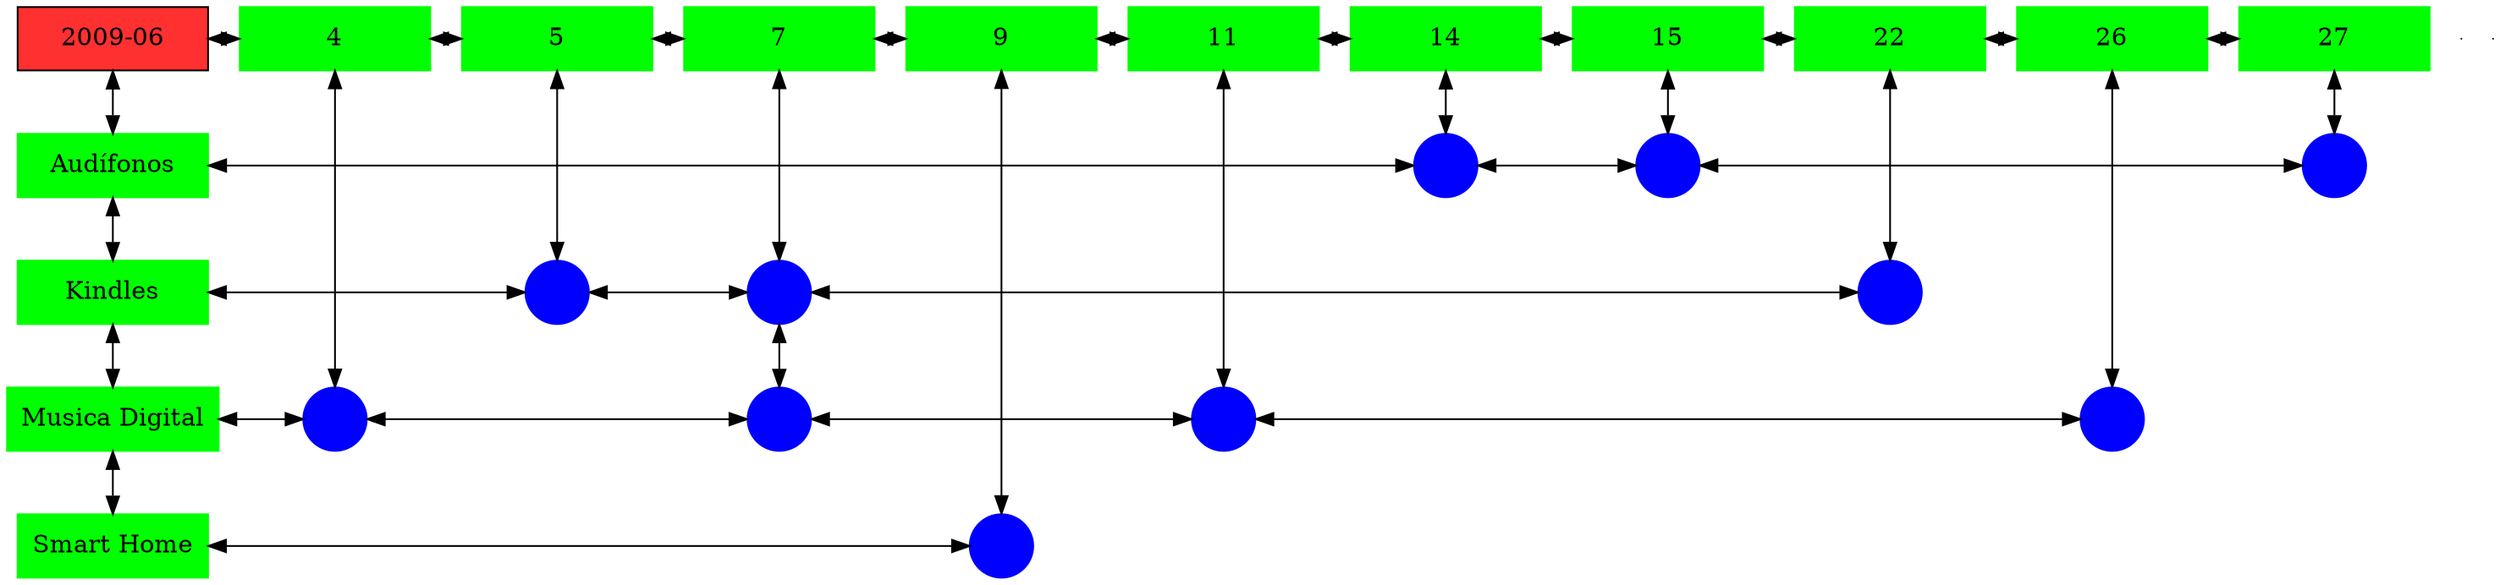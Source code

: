 digraph G{
node[shape="box"];
nodeMt[ label = "2009-06", width = 1.5, style = filled, fillcolor = firebrick1, group = 1 ];
e0[ shape = point, width = 0 ];
e1[ shape = point, width = 0 ];
node0xc001e63a90[label="4",color=green,style =filled,width = 1.5 group=4];
nodeMt->node0xc001e63a90[dir="both"];
{rank=same;nodeMt;node0xc001e63a90;}
node0xc001eda0a0[label="5",color=green,style =filled,width = 1.5 group=5];
node0xc001e63a90->node0xc001eda0a0[dir="both"];
{rank=same;node0xc001e63a90;node0xc001eda0a0;}
node0xc00202f450[label="7",color=green,style =filled,width = 1.5 group=7];
node0xc001eda0a0->node0xc00202f450[dir="both"];
{rank=same;node0xc001eda0a0;node0xc00202f450;}
node0xc00207efa0[label="9",color=green,style =filled,width = 1.5 group=9];
node0xc00202f450->node0xc00207efa0[dir="both"];
{rank=same;node0xc00202f450;node0xc00207efa0;}
node0xc0020e0640[label="11",color=green,style =filled,width = 1.5 group=11];
node0xc00207efa0->node0xc0020e0640[dir="both"];
{rank=same;node0xc00207efa0;node0xc0020e0640;}
node0xc0022e5a90[label="14",color=green,style =filled,width = 1.5 group=14];
node0xc0020e0640->node0xc0022e5a90[dir="both"];
{rank=same;node0xc0020e0640;node0xc0022e5a90;}
node0xc00207fc70[label="15",color=green,style =filled,width = 1.5 group=15];
node0xc0022e5a90->node0xc00207fc70[dir="both"];
{rank=same;node0xc0022e5a90;node0xc00207fc70;}
node0xc0022732c0[label="22",color=green,style =filled,width = 1.5 group=22];
node0xc00207fc70->node0xc0022732c0[dir="both"];
{rank=same;node0xc00207fc70;node0xc0022732c0;}
node0xc001fb3c70[label="26",color=green,style =filled,width = 1.5 group=26];
node0xc0022732c0->node0xc001fb3c70[dir="both"];
{rank=same;node0xc0022732c0;node0xc001fb3c70;}
node0xc0021372c0[label="27",color=green,style =filled,width = 1.5 group=27];
node0xc001fb3c70->node0xc0021372c0[dir="both"];
{rank=same;node0xc001fb3c70;node0xc0021372c0;}
node0xc00207fc20[label="Audífonos",color=green,style =filled width = 1.5 group=1];
node0xc0022f0380[label="",color=blue,style =filled, width = 0.5 group=14 shape=circle];
node0xc00207fc20->node0xc0022f0380[dir="both"];
{rank=same;node0xc00207fc20;node0xc0022f0380;}
node0xc00207bc00[label="",color=blue,style =filled, width = 0.5 group=15 shape=circle];
node0xc0022f0380->node0xc00207bc00[dir="both"];
{rank=same;node0xc00207bc00;node0xc0022f0380;}
node0xc00213e280[label="",color=blue,style =filled, width = 0.5 group=27 shape=circle];
node0xc00207bc00->node0xc00213e280[dir="both"];
{rank=same;node0xc00213e280;node0xc00207bc00;}
node0xc001eda050[label="Kindles",color=green,style =filled width = 1.5 group=1];
node0xc001ed2e00[label="",color=blue,style =filled, width = 0.5 group=5 shape=circle];
node0xc001eda050->node0xc001ed2e00[dir="both"];
{rank=same;node0xc001eda050;node0xc001ed2e00;}
node0xc002038600[label="",color=blue,style =filled, width = 0.5 group=7 shape=circle];
node0xc001ed2e00->node0xc002038600[dir="both"];
{rank=same;node0xc002038600;node0xc001ed2e00;}
node0xc002271280[label="",color=blue,style =filled, width = 0.5 group=22 shape=circle];
node0xc002038600->node0xc002271280[dir="both"];
{rank=same;node0xc002271280;node0xc002038600;}
node0xc001e63a40[label="Musica Digital",color=green,style =filled width = 1.5 group=1];
node0xc001e5d480[label="",color=blue,style =filled, width = 0.5 group=4 shape=circle];
node0xc001e63a40->node0xc001e5d480[dir="both"];
{rank=same;node0xc001e63a40;node0xc001e5d480;}
node0xc00207bb00[label="",color=blue,style =filled, width = 0.5 group=7 shape=circle];
node0xc001e5d480->node0xc00207bb00[dir="both"];
{rank=same;node0xc00207bb00;node0xc001e5d480;}
node0xc0020d9c00[label="",color=blue,style =filled, width = 0.5 group=11 shape=circle];
node0xc00207bb00->node0xc0020d9c00[dir="both"];
{rank=same;node0xc0020d9c00;node0xc00207bb00;}
node0xc001fb5180[label="",color=blue,style =filled, width = 0.5 group=26 shape=circle];
node0xc0020d9c00->node0xc001fb5180[dir="both"];
{rank=same;node0xc001fb5180;node0xc0020d9c00;}
node0xc00207ef50[label="Smart Home",color=green,style =filled width = 1.5 group=1];
node0xc00207b280[label="",color=blue,style =filled, width = 0.5 group=9 shape=circle];
node0xc00207ef50->node0xc00207b280[dir="both"];
{rank=same;node0xc00207ef50;node0xc00207b280;}
node0xc001e63a90->node0xc001e5d480[dir="both"];
node0xc001eda0a0->node0xc001ed2e00[dir="both"];
node0xc00202f450->node0xc002038600[dir="both"];
node0xc002038600->node0xc00207bb00[dir="both"];
node0xc00207efa0->node0xc00207b280[dir="both"];
node0xc0020e0640->node0xc0020d9c00[dir="both"];
node0xc0022e5a90->node0xc0022f0380[dir="both"];
node0xc00207fc70->node0xc00207bc00[dir="both"];
node0xc0022732c0->node0xc002271280[dir="both"];
node0xc001fb3c70->node0xc001fb5180[dir="both"];
node0xc0021372c0->node0xc00213e280[dir="both"];
nodeMt->node0xc00207fc20[dir="both"];
node0xc00207fc20->node0xc001eda050[dir="both"];
node0xc001eda050->node0xc001e63a40[dir="both"];
node0xc001e63a40->node0xc00207ef50[dir="both"];
}
